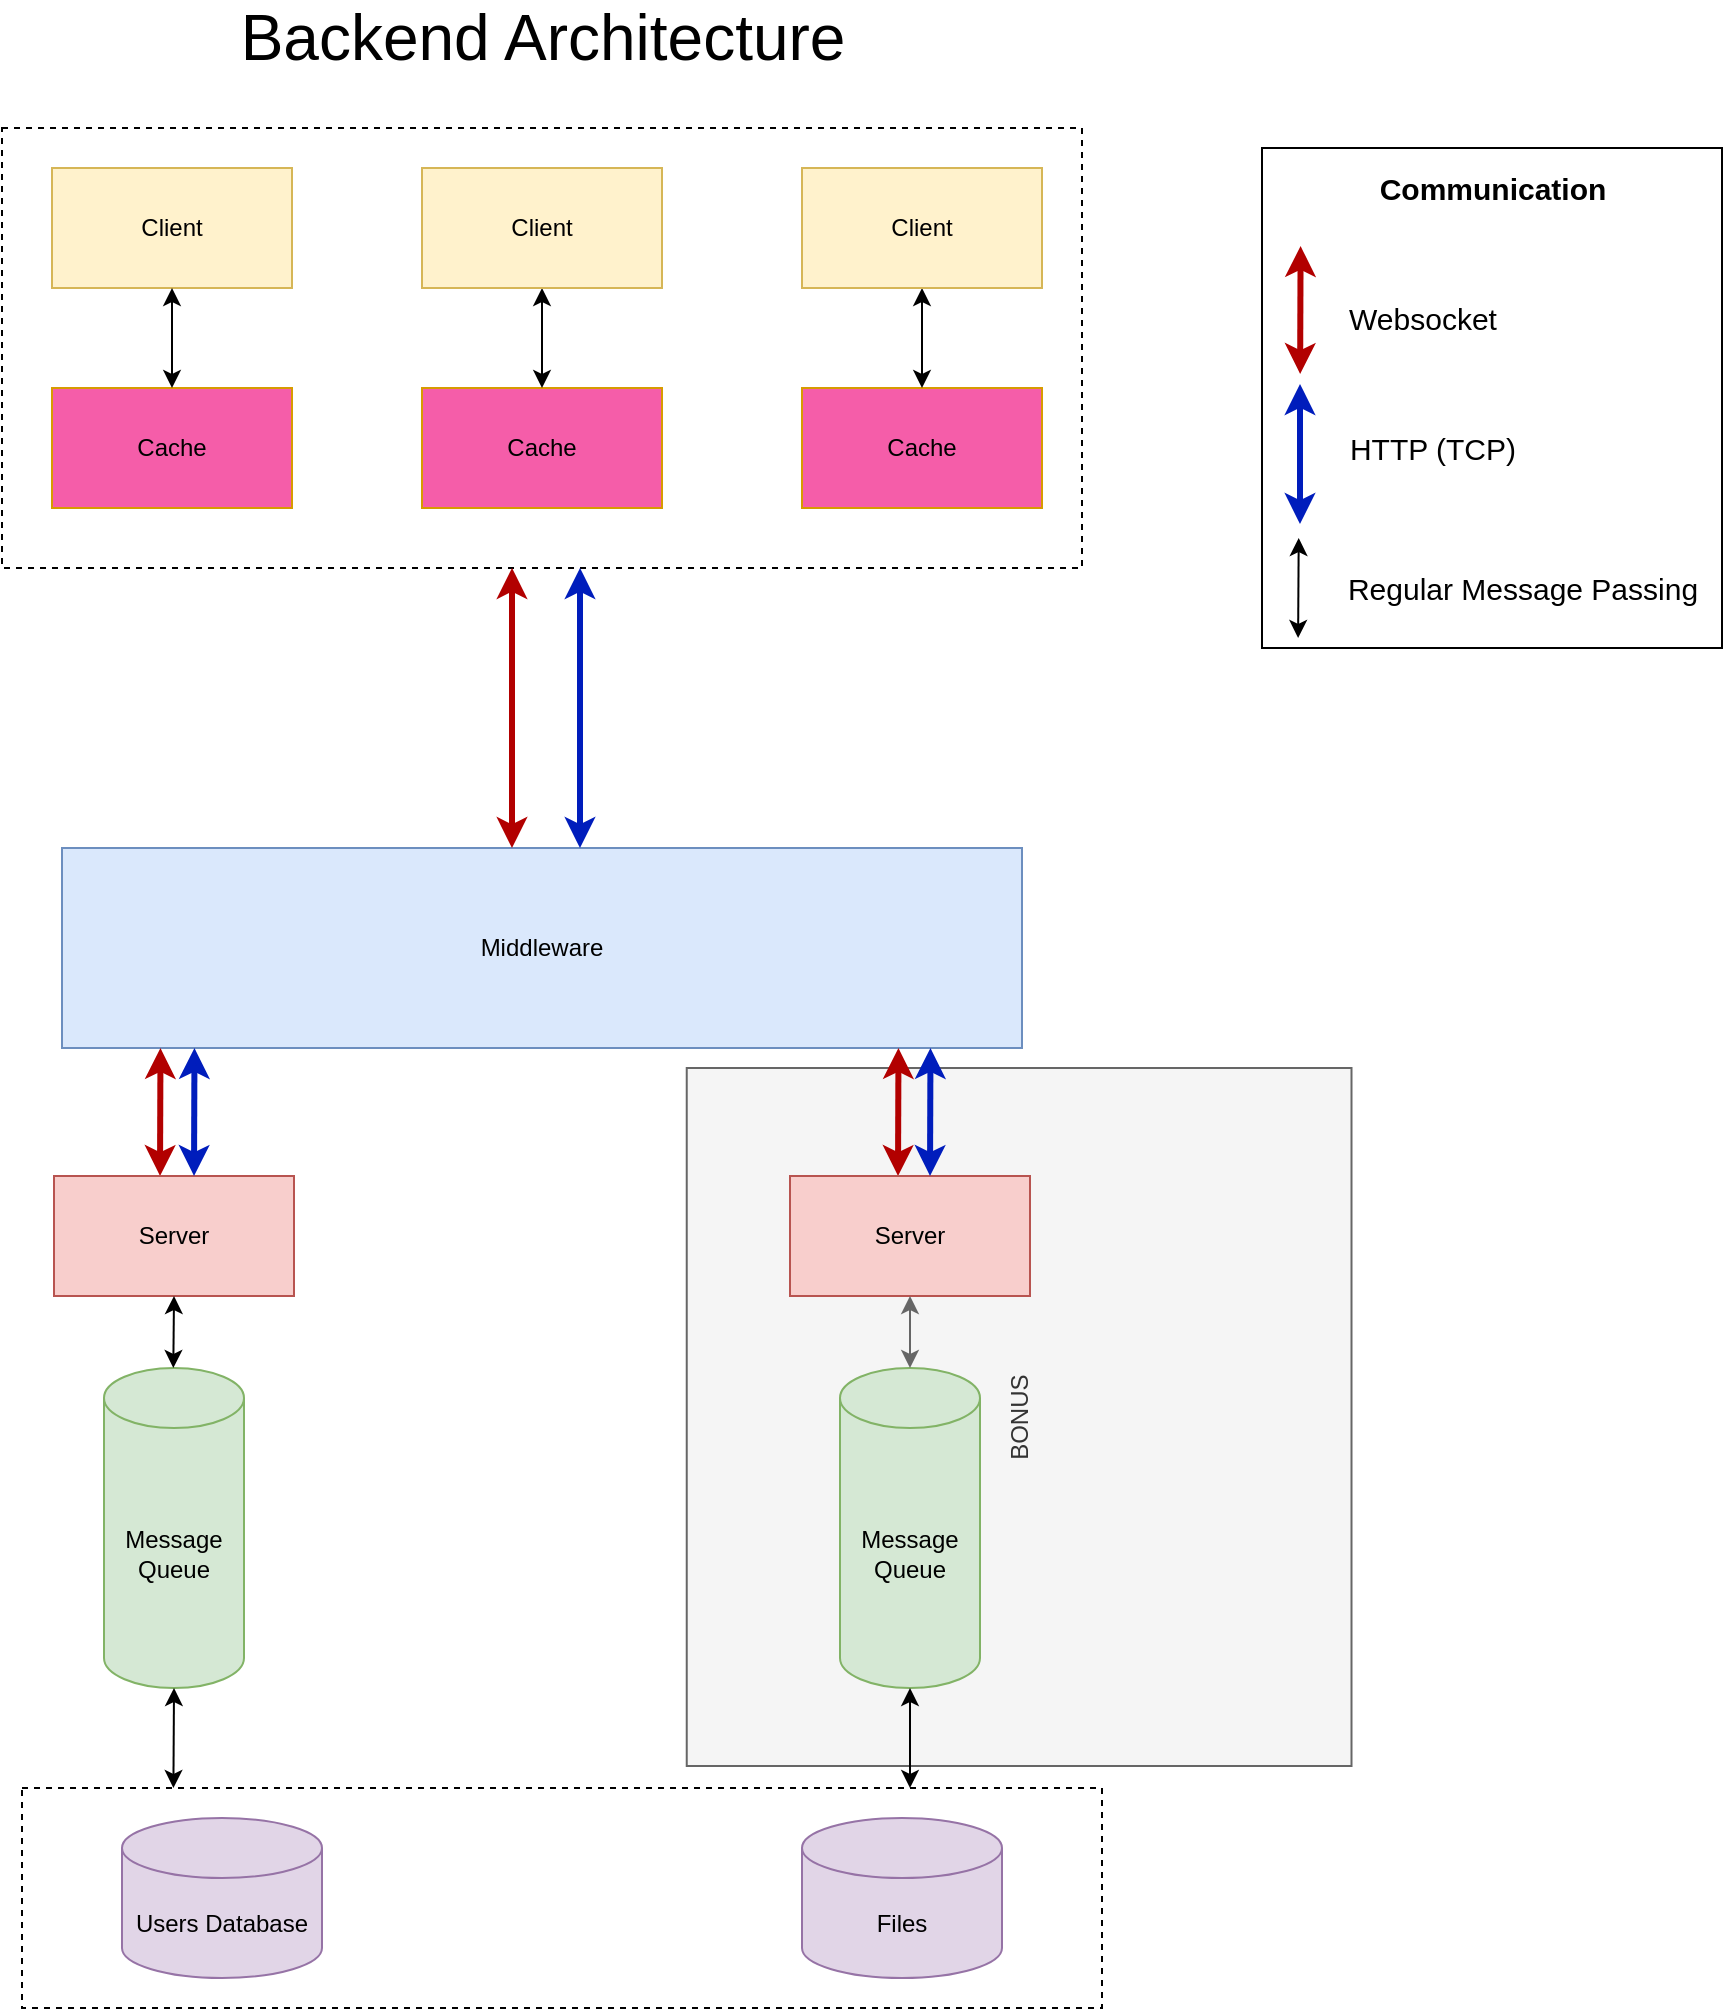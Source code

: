 <mxfile version="18.0.1" type="device"><diagram id="H8waZhFcKL3cXOVATiBq" name="Page-1"><mxGraphModel dx="2031" dy="2050" grid="1" gridSize="10" guides="1" tooltips="1" connect="1" arrows="1" fold="1" page="1" pageScale="1" pageWidth="1169" pageHeight="827" math="0" shadow="0"><root><mxCell id="0"/><mxCell id="1" parent="0"/><mxCell id="zKzHltq0Z8y3p-RShthe-53" value="" style="rounded=0;whiteSpace=wrap;html=1;fontSize=15;fillColor=#FFFFFF;" vertex="1" parent="1"><mxGeometry x="880" y="-160" width="230" height="250" as="geometry"/></mxCell><mxCell id="zKzHltq0Z8y3p-RShthe-35" value="BONUS" style="rounded=0;whiteSpace=wrap;html=1;rotation=-90;fillColor=#f5f5f5;fontColor=#333333;strokeColor=#666666;" vertex="1" parent="1"><mxGeometry x="584.06" y="308.31" width="349" height="332.38" as="geometry"/></mxCell><mxCell id="zKzHltq0Z8y3p-RShthe-6" value="" style="rounded=0;whiteSpace=wrap;html=1;dashed=1;" vertex="1" parent="1"><mxGeometry x="250" y="-170" width="540" height="220" as="geometry"/></mxCell><mxCell id="zKzHltq0Z8y3p-RShthe-1" value="Client" style="rounded=0;whiteSpace=wrap;html=1;fillColor=#fff2cc;strokeColor=#d6b656;" vertex="1" parent="1"><mxGeometry x="275" y="-150" width="120" height="60" as="geometry"/></mxCell><mxCell id="zKzHltq0Z8y3p-RShthe-4" value="Middleware" style="rounded=0;whiteSpace=wrap;html=1;rotation=0;fillColor=#dae8fc;strokeColor=#6c8ebf;" vertex="1" parent="1"><mxGeometry x="280" y="190" width="480" height="100" as="geometry"/></mxCell><mxCell id="zKzHltq0Z8y3p-RShthe-11" value="" style="endArrow=classic;startArrow=classic;html=1;rounded=0;exitX=0.5;exitY=0;exitDx=0;exitDy=0;entryX=0.088;entryY=0.99;entryDx=0;entryDy=0;entryPerimeter=0;fillColor=#e51400;strokeColor=#B20000;strokeWidth=3;" edge="1" parent="1"><mxGeometry width="50" height="50" relative="1" as="geometry"><mxPoint x="329" y="354.0" as="sourcePoint"/><mxPoint x="329.24" y="290" as="targetPoint"/></mxGeometry></mxCell><mxCell id="zKzHltq0Z8y3p-RShthe-14" value="" style="endArrow=classic;startArrow=classic;html=1;rounded=0;exitX=0.5;exitY=0;exitDx=0;exitDy=0;entryX=0.088;entryY=0.99;entryDx=0;entryDy=0;entryPerimeter=0;fillColor=#e51400;strokeColor=#B20000;strokeWidth=3;" edge="1" parent="1"><mxGeometry width="50" height="50" relative="1" as="geometry"><mxPoint x="698.0" y="354.0" as="sourcePoint"/><mxPoint x="698.24" y="290" as="targetPoint"/></mxGeometry></mxCell><mxCell id="zKzHltq0Z8y3p-RShthe-17" value="" style="rounded=0;whiteSpace=wrap;html=1;dashed=1;" vertex="1" parent="1"><mxGeometry x="260" y="660" width="540" height="110" as="geometry"/></mxCell><mxCell id="zKzHltq0Z8y3p-RShthe-19" value="" style="endArrow=classic;startArrow=classic;html=1;rounded=0;entryX=0.5;entryY=1;entryDx=0;entryDy=0;exitX=0.5;exitY=0;exitDx=0;exitDy=0;fillColor=#e51400;strokeColor=#B20000;strokeWidth=3;" edge="1" parent="1"><mxGeometry width="50" height="50" relative="1" as="geometry"><mxPoint x="505" y="190" as="sourcePoint"/><mxPoint x="505" y="50" as="targetPoint"/></mxGeometry></mxCell><mxCell id="zKzHltq0Z8y3p-RShthe-20" value="Users Database" style="shape=cylinder3;whiteSpace=wrap;html=1;boundedLbl=1;backgroundOutline=1;size=15;fillColor=#e1d5e7;strokeColor=#9673a6;" vertex="1" parent="1"><mxGeometry x="310" y="675" width="100" height="80" as="geometry"/></mxCell><mxCell id="zKzHltq0Z8y3p-RShthe-22" value="Files" style="shape=cylinder3;whiteSpace=wrap;html=1;boundedLbl=1;backgroundOutline=1;size=15;fillColor=#e1d5e7;strokeColor=#9673a6;" vertex="1" parent="1"><mxGeometry x="650" y="675" width="100" height="80" as="geometry"/></mxCell><mxCell id="zKzHltq0Z8y3p-RShthe-26" value="Message Queue" style="shape=cylinder3;whiteSpace=wrap;html=1;boundedLbl=1;backgroundOutline=1;size=15;fillColor=#d5e8d4;strokeColor=#82b366;" vertex="1" parent="1"><mxGeometry x="669" y="450" width="70" height="160" as="geometry"/></mxCell><mxCell id="zKzHltq0Z8y3p-RShthe-27" value="Server" style="rounded=0;whiteSpace=wrap;html=1;fillColor=#f8cecc;strokeColor=#b85450;" vertex="1" parent="1"><mxGeometry x="276" y="354" width="120" height="60" as="geometry"/></mxCell><mxCell id="zKzHltq0Z8y3p-RShthe-28" value="Server" style="rounded=0;whiteSpace=wrap;html=1;fillColor=#f8cecc;strokeColor=#b85450;" vertex="1" parent="1"><mxGeometry x="644" y="354" width="120" height="60" as="geometry"/></mxCell><mxCell id="zKzHltq0Z8y3p-RShthe-29" value="Message Queue" style="shape=cylinder3;whiteSpace=wrap;html=1;boundedLbl=1;backgroundOutline=1;size=15;fillColor=#d5e8d4;strokeColor=#82b366;" vertex="1" parent="1"><mxGeometry x="301" y="450" width="70" height="160" as="geometry"/></mxCell><mxCell id="zKzHltq0Z8y3p-RShthe-30" value="" style="endArrow=classic;startArrow=classic;html=1;rounded=0;exitX=0.5;exitY=0;exitDx=0;exitDy=0;exitPerimeter=0;entryX=0.5;entryY=1;entryDx=0;entryDy=0;fillColor=#f5f5f5;strokeColor=#666666;" edge="1" parent="1" source="zKzHltq0Z8y3p-RShthe-26" target="zKzHltq0Z8y3p-RShthe-28"><mxGeometry width="50" height="50" relative="1" as="geometry"><mxPoint x="820" y="470" as="sourcePoint"/><mxPoint x="870" y="420" as="targetPoint"/></mxGeometry></mxCell><mxCell id="zKzHltq0Z8y3p-RShthe-32" value="" style="endArrow=classic;startArrow=classic;html=1;rounded=0;entryX=0.5;entryY=1;entryDx=0;entryDy=0;entryPerimeter=0;" edge="1" parent="1" target="zKzHltq0Z8y3p-RShthe-26"><mxGeometry width="50" height="50" relative="1" as="geometry"><mxPoint x="704" y="660" as="sourcePoint"/><mxPoint x="704.69" y="610.32" as="targetPoint"/></mxGeometry></mxCell><mxCell id="zKzHltq0Z8y3p-RShthe-33" value="" style="endArrow=classic;startArrow=classic;html=1;rounded=0;entryX=0.5;entryY=1;entryDx=0;entryDy=0;entryPerimeter=0;" edge="1" parent="1" target="zKzHltq0Z8y3p-RShthe-29"><mxGeometry width="50" height="50" relative="1" as="geometry"><mxPoint x="335.71" y="660" as="sourcePoint"/><mxPoint x="335.71" y="610" as="targetPoint"/></mxGeometry></mxCell><mxCell id="zKzHltq0Z8y3p-RShthe-34" value="" style="endArrow=classic;startArrow=classic;html=1;rounded=0;exitX=0.5;exitY=0;exitDx=0;exitDy=0;exitPerimeter=0;" edge="1" parent="1"><mxGeometry width="50" height="50" relative="1" as="geometry"><mxPoint x="335.66" y="450.0" as="sourcePoint"/><mxPoint x="336" y="414" as="targetPoint"/></mxGeometry></mxCell><mxCell id="zKzHltq0Z8y3p-RShthe-36" value="Cache" style="rounded=0;whiteSpace=wrap;html=1;fillColor=#F55DA9;strokeColor=#d79b00;" vertex="1" parent="1"><mxGeometry x="275" y="-40" width="120" height="60" as="geometry"/></mxCell><mxCell id="zKzHltq0Z8y3p-RShthe-39" value="" style="endArrow=classic;startArrow=classic;html=1;rounded=0;entryX=0.5;entryY=1;entryDx=0;entryDy=0;exitX=0.5;exitY=0;exitDx=0;exitDy=0;" edge="1" parent="1" source="zKzHltq0Z8y3p-RShthe-36" target="zKzHltq0Z8y3p-RShthe-1"><mxGeometry width="50" height="50" relative="1" as="geometry"><mxPoint x="335.71" y="-40" as="sourcePoint"/><mxPoint x="335.71" y="-80" as="targetPoint"/></mxGeometry></mxCell><mxCell id="zKzHltq0Z8y3p-RShthe-40" value="Cache" style="rounded=0;whiteSpace=wrap;html=1;fillColor=#F55DA9;strokeColor=#d79b00;" vertex="1" parent="1"><mxGeometry x="460" y="-40" width="120" height="60" as="geometry"/></mxCell><mxCell id="zKzHltq0Z8y3p-RShthe-41" value="" style="endArrow=classic;startArrow=classic;html=1;rounded=0;entryX=0.5;entryY=1;entryDx=0;entryDy=0;exitX=0.5;exitY=0;exitDx=0;exitDy=0;" edge="1" source="zKzHltq0Z8y3p-RShthe-40" target="zKzHltq0Z8y3p-RShthe-42" parent="1"><mxGeometry width="50" height="50" relative="1" as="geometry"><mxPoint x="520.71" y="-40" as="sourcePoint"/><mxPoint x="520.71" y="-80" as="targetPoint"/></mxGeometry></mxCell><mxCell id="zKzHltq0Z8y3p-RShthe-42" value="Client" style="rounded=0;whiteSpace=wrap;html=1;fillColor=#fff2cc;strokeColor=#d6b656;" vertex="1" parent="1"><mxGeometry x="460" y="-150" width="120" height="60" as="geometry"/></mxCell><mxCell id="zKzHltq0Z8y3p-RShthe-43" value="Cache" style="rounded=0;whiteSpace=wrap;html=1;fillColor=#F55DA9;strokeColor=#d79b00;" vertex="1" parent="1"><mxGeometry x="650" y="-40" width="120" height="60" as="geometry"/></mxCell><mxCell id="zKzHltq0Z8y3p-RShthe-44" value="" style="endArrow=classic;startArrow=classic;html=1;rounded=0;entryX=0.5;entryY=1;entryDx=0;entryDy=0;exitX=0.5;exitY=0;exitDx=0;exitDy=0;" edge="1" source="zKzHltq0Z8y3p-RShthe-43" target="zKzHltq0Z8y3p-RShthe-45" parent="1"><mxGeometry width="50" height="50" relative="1" as="geometry"><mxPoint x="710.71" y="-40" as="sourcePoint"/><mxPoint x="710.71" y="-80" as="targetPoint"/></mxGeometry></mxCell><mxCell id="zKzHltq0Z8y3p-RShthe-45" value="Client" style="rounded=0;whiteSpace=wrap;html=1;fillColor=#fff2cc;strokeColor=#d6b656;" vertex="1" parent="1"><mxGeometry x="650" y="-150" width="120" height="60" as="geometry"/></mxCell><mxCell id="zKzHltq0Z8y3p-RShthe-46" value="&lt;font style=&quot;font-size: 32px;&quot;&gt;Backend Architecture&lt;/font&gt;" style="text;html=1;align=center;verticalAlign=middle;resizable=0;points=[];autosize=1;strokeColor=none;fillColor=none;" vertex="1" parent="1"><mxGeometry x="360" y="-230" width="320" height="30" as="geometry"/></mxCell><mxCell id="zKzHltq0Z8y3p-RShthe-47" value="" style="endArrow=classic;startArrow=classic;html=1;rounded=0;exitX=0.5;exitY=0;exitDx=0;exitDy=0;entryX=0.088;entryY=0.99;entryDx=0;entryDy=0;entryPerimeter=0;fillColor=#e51400;strokeColor=#B20000;strokeWidth=3;" edge="1" parent="1"><mxGeometry width="50" height="50" relative="1" as="geometry"><mxPoint x="899.06" y="-47" as="sourcePoint"/><mxPoint x="899.3" y="-111" as="targetPoint"/></mxGeometry></mxCell><mxCell id="zKzHltq0Z8y3p-RShthe-48" value="&lt;font style=&quot;font-size: 15px;&quot;&gt;Websocket&lt;/font&gt;" style="text;html=1;align=center;verticalAlign=middle;resizable=0;points=[];autosize=1;strokeColor=none;fillColor=none;fontSize=32;" vertex="1" parent="1"><mxGeometry x="915" y="-105" width="90" height="50" as="geometry"/></mxCell><mxCell id="zKzHltq0Z8y3p-RShthe-50" value="" style="endArrow=classic;startArrow=classic;html=1;rounded=0;entryX=0.5;entryY=1;entryDx=0;entryDy=0;entryPerimeter=0;" edge="1" parent="1"><mxGeometry width="50" height="50" relative="1" as="geometry"><mxPoint x="898.06" y="85" as="sourcePoint"/><mxPoint x="898.35" y="35.0" as="targetPoint"/></mxGeometry></mxCell><mxCell id="zKzHltq0Z8y3p-RShthe-51" value="&lt;b&gt;Communication&lt;/b&gt;" style="text;html=1;align=center;verticalAlign=middle;resizable=0;points=[];autosize=1;strokeColor=none;fillColor=none;fontSize=15;" vertex="1" parent="1"><mxGeometry x="930" y="-150" width="130" height="20" as="geometry"/></mxCell><mxCell id="zKzHltq0Z8y3p-RShthe-52" value="Regular Message Passing" style="text;html=1;align=center;verticalAlign=middle;resizable=0;points=[];autosize=1;strokeColor=none;fillColor=none;fontSize=15;" vertex="1" parent="1"><mxGeometry x="915" y="50" width="190" height="20" as="geometry"/></mxCell><mxCell id="zKzHltq0Z8y3p-RShthe-54" value="" style="endArrow=classic;startArrow=classic;html=1;rounded=0;entryX=0.5;entryY=1;entryDx=0;entryDy=0;exitX=0.5;exitY=0;exitDx=0;exitDy=0;fillColor=#0050ef;strokeColor=#001DBC;strokeWidth=3;" edge="1" parent="1"><mxGeometry width="50" height="50" relative="1" as="geometry"><mxPoint x="539" y="190" as="sourcePoint"/><mxPoint x="539" y="50.0" as="targetPoint"/></mxGeometry></mxCell><mxCell id="zKzHltq0Z8y3p-RShthe-55" value="" style="endArrow=classic;startArrow=classic;html=1;rounded=0;exitX=0.5;exitY=0;exitDx=0;exitDy=0;fillColor=#0050ef;strokeColor=#001DBC;strokeWidth=3;" edge="1" parent="1"><mxGeometry width="50" height="50" relative="1" as="geometry"><mxPoint x="899" y="28" as="sourcePoint"/><mxPoint x="899" y="-42" as="targetPoint"/></mxGeometry></mxCell><mxCell id="zKzHltq0Z8y3p-RShthe-56" value="&lt;font style=&quot;font-size: 15px;&quot;&gt;HTTP (TCP)&lt;/font&gt;" style="text;html=1;align=center;verticalAlign=middle;resizable=0;points=[];autosize=1;strokeColor=none;fillColor=none;fontSize=32;" vertex="1" parent="1"><mxGeometry x="915" y="-40" width="100" height="50" as="geometry"/></mxCell><mxCell id="zKzHltq0Z8y3p-RShthe-60" value="" style="endArrow=classic;startArrow=classic;html=1;rounded=0;exitX=0.5;exitY=0;exitDx=0;exitDy=0;entryX=0.088;entryY=0.99;entryDx=0;entryDy=0;entryPerimeter=0;fillColor=#0050ef;strokeColor=#001DBC;strokeWidth=3;" edge="1" parent="1"><mxGeometry width="50" height="50" relative="1" as="geometry"><mxPoint x="346" y="354.0" as="sourcePoint"/><mxPoint x="346.24" y="290" as="targetPoint"/></mxGeometry></mxCell><mxCell id="zKzHltq0Z8y3p-RShthe-61" value="" style="endArrow=classic;startArrow=classic;html=1;rounded=0;exitX=0.5;exitY=0;exitDx=0;exitDy=0;entryX=0.088;entryY=0.99;entryDx=0;entryDy=0;entryPerimeter=0;fillColor=#0050ef;strokeColor=#001DBC;strokeWidth=3;" edge="1" parent="1"><mxGeometry width="50" height="50" relative="1" as="geometry"><mxPoint x="714.0" y="354.0" as="sourcePoint"/><mxPoint x="714.24" y="290" as="targetPoint"/></mxGeometry></mxCell></root></mxGraphModel></diagram></mxfile>